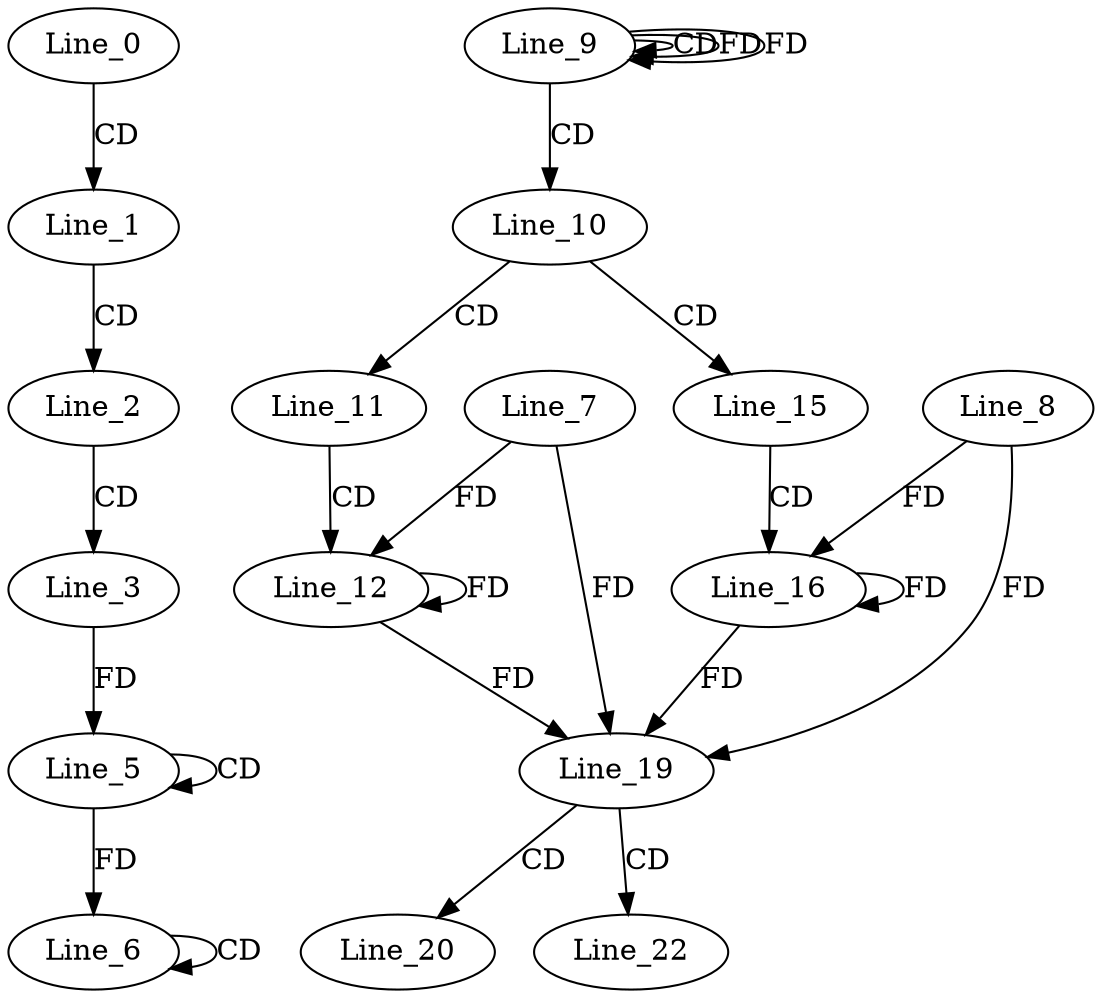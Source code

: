 digraph G {
  Line_0;
  Line_1;
  Line_2;
  Line_3;
  Line_5;
  Line_5;
  Line_6;
  Line_6;
  Line_9;
  Line_9;
  Line_9;
  Line_10;
  Line_11;
  Line_12;
  Line_7;
  Line_15;
  Line_16;
  Line_8;
  Line_19;
  Line_20;
  Line_22;
  Line_0 -> Line_1 [ label="CD" ];
  Line_1 -> Line_2 [ label="CD" ];
  Line_2 -> Line_3 [ label="CD" ];
  Line_5 -> Line_5 [ label="CD" ];
  Line_3 -> Line_5 [ label="FD" ];
  Line_6 -> Line_6 [ label="CD" ];
  Line_5 -> Line_6 [ label="FD" ];
  Line_9 -> Line_9 [ label="CD" ];
  Line_9 -> Line_9 [ label="FD" ];
  Line_9 -> Line_10 [ label="CD" ];
  Line_10 -> Line_11 [ label="CD" ];
  Line_11 -> Line_12 [ label="CD" ];
  Line_12 -> Line_12 [ label="FD" ];
  Line_7 -> Line_12 [ label="FD" ];
  Line_10 -> Line_15 [ label="CD" ];
  Line_15 -> Line_16 [ label="CD" ];
  Line_16 -> Line_16 [ label="FD" ];
  Line_8 -> Line_16 [ label="FD" ];
  Line_12 -> Line_19 [ label="FD" ];
  Line_7 -> Line_19 [ label="FD" ];
  Line_16 -> Line_19 [ label="FD" ];
  Line_8 -> Line_19 [ label="FD" ];
  Line_19 -> Line_20 [ label="CD" ];
  Line_19 -> Line_22 [ label="CD" ];
  Line_9 -> Line_9 [ label="FD" ];
}
